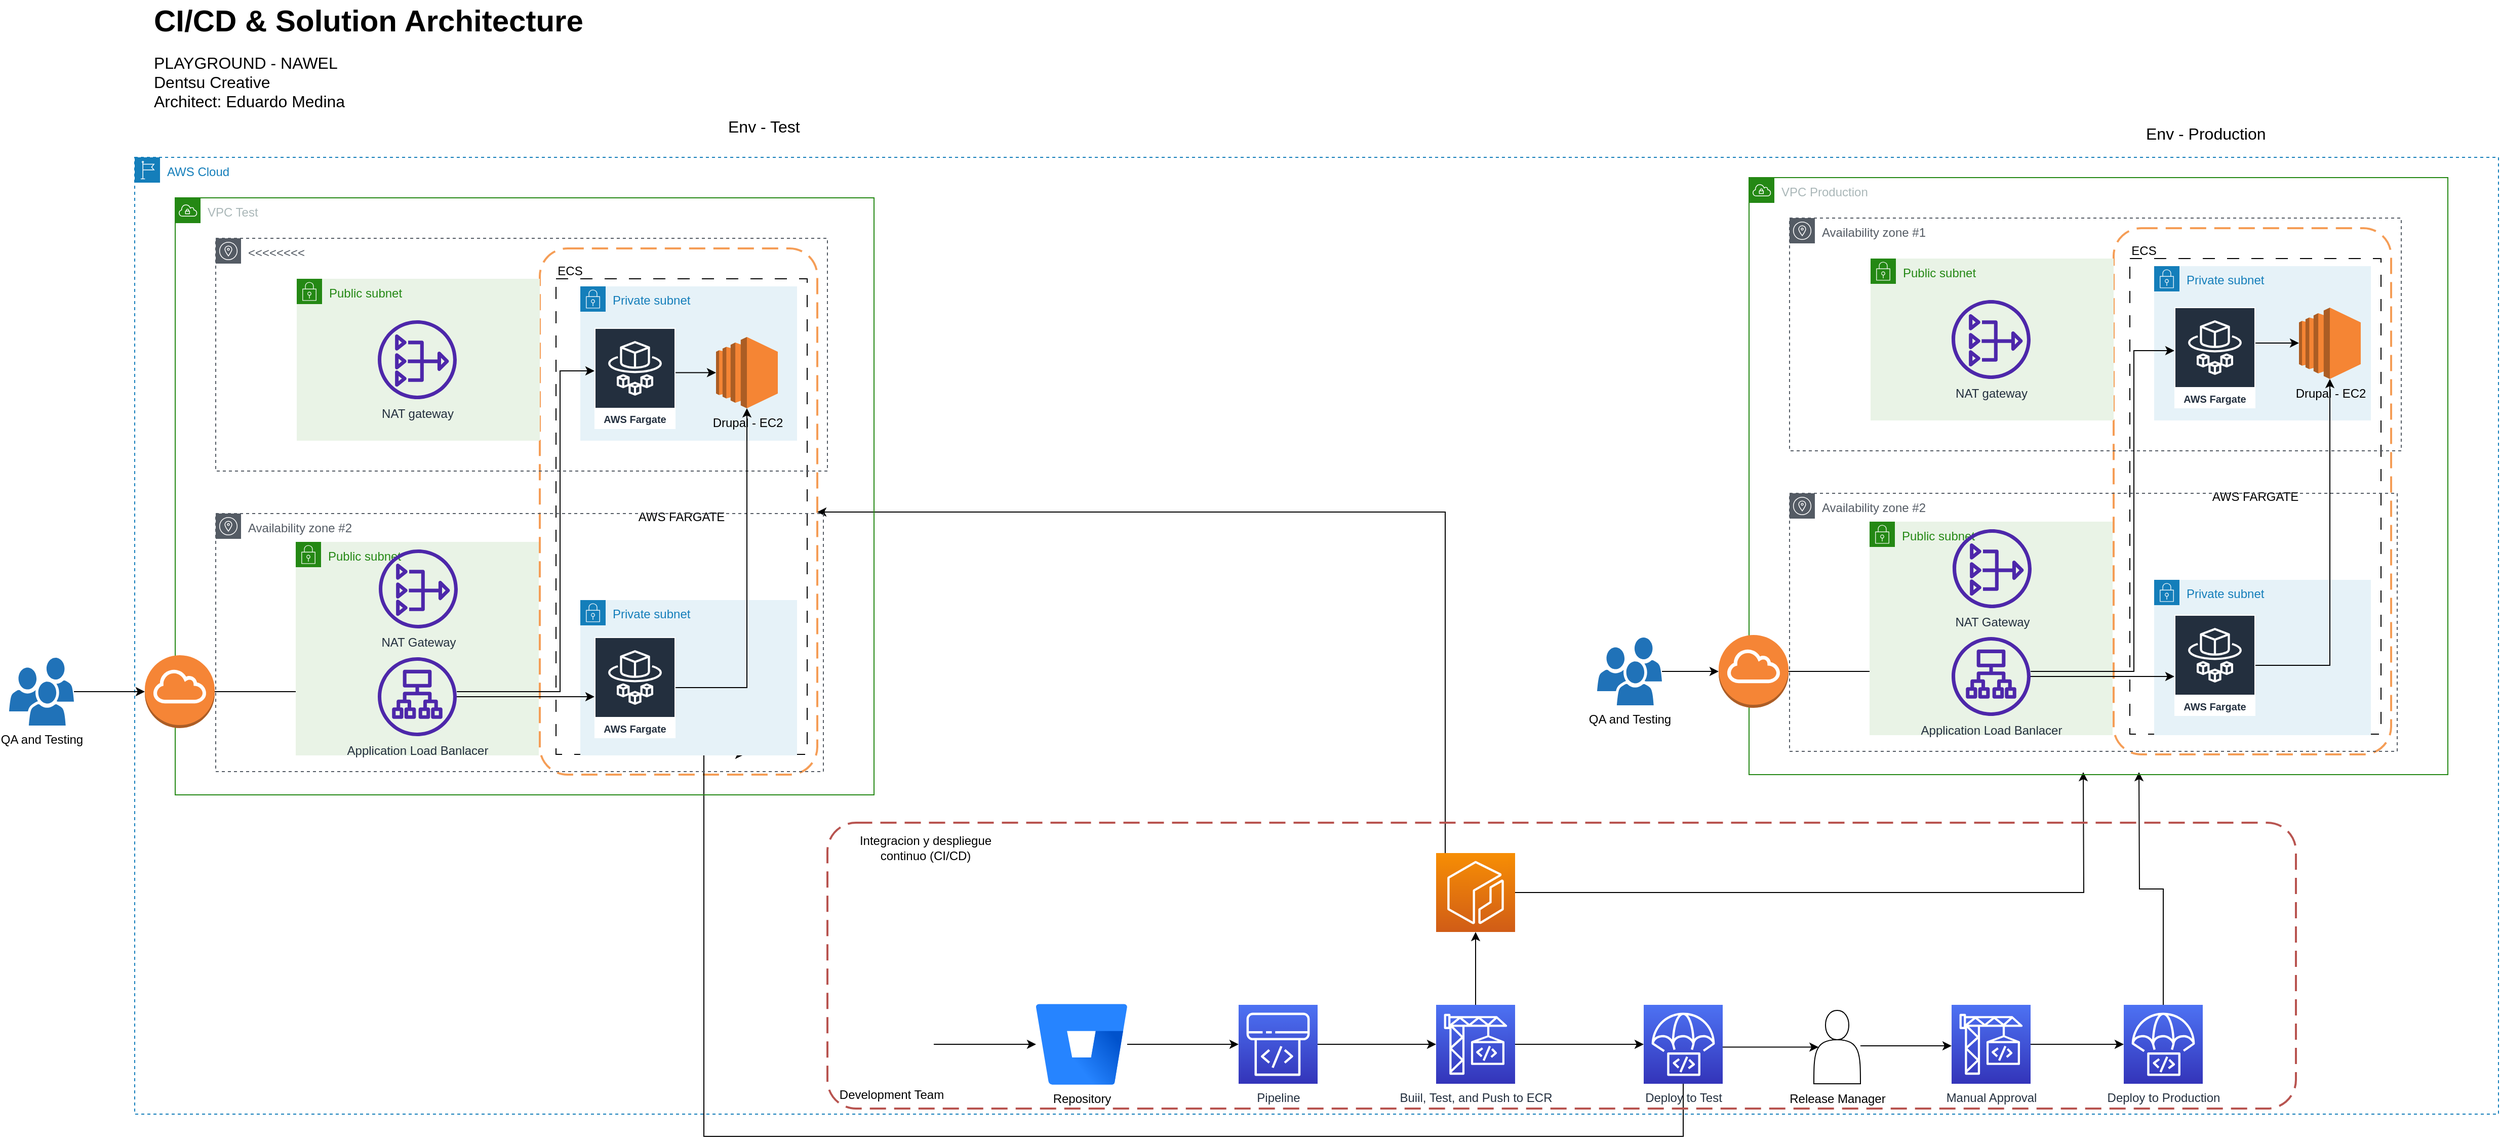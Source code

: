 <mxfile version="22.0.6" type="github">
  <diagram id="Ht1M8jgEwFfnCIfOTk4-" name="Page-1">
    <mxGraphModel dx="4253" dy="2291" grid="1" gridSize="10" guides="1" tooltips="1" connect="1" arrows="1" fold="1" page="1" pageScale="1" pageWidth="1654" pageHeight="1169" math="0" shadow="0">
      <root>
        <mxCell id="0" />
        <mxCell id="1" parent="0" />
        <mxCell id="EPNJKxrRpqHv5ameMNeh-118" value="" style="rounded=1;arcSize=10;dashed=1;strokeColor=#F59D56;fillColor=none;gradientColor=none;dashPattern=8 4;strokeWidth=2;" parent="1" vertex="1">
          <mxGeometry x="2190" y="252.5" width="274" height="520" as="geometry" />
        </mxCell>
        <mxCell id="EPNJKxrRpqHv5ameMNeh-121" value="AWS FARGATE" style="whiteSpace=wrap;html=1;dashed=1;dashPattern=12 12;fillColor=none;" parent="1" vertex="1">
          <mxGeometry x="2206" y="282.5" width="248" height="470" as="geometry" />
        </mxCell>
        <mxCell id="EPNJKxrRpqHv5ameMNeh-32" value="" style="rounded=1;arcSize=10;dashed=1;strokeColor=#F59D56;fillColor=none;gradientColor=none;dashPattern=8 4;strokeWidth=2;" parent="1" vertex="1">
          <mxGeometry x="636" y="272.5" width="274" height="520" as="geometry" />
        </mxCell>
        <mxCell id="EPNJKxrRpqHv5ameMNeh-36" value="AWS FARGATE" style="whiteSpace=wrap;html=1;dashed=1;dashPattern=12 12;fillColor=none;" parent="1" vertex="1">
          <mxGeometry x="652" y="302.5" width="248" height="470" as="geometry" />
        </mxCell>
        <mxCell id="EPNJKxrRpqHv5ameMNeh-1" value="CI/CD &amp;amp; Solution Architecture" style="text;html=1;resizable=0;points=[];autosize=1;align=left;verticalAlign=top;spacingTop=-4;fontSize=30;fontStyle=1" parent="1" vertex="1">
          <mxGeometry x="252.5" y="27" width="450" height="40" as="geometry" />
        </mxCell>
        <mxCell id="EPNJKxrRpqHv5ameMNeh-2" value="PLAYGROUND - NAWEL&lt;br&gt;Dentsu Creative&lt;br&gt;Architect: Eduardo Medina" style="text;html=1;resizable=0;points=[];autosize=1;align=left;verticalAlign=top;spacingTop=-4;fontSize=16;" parent="1" vertex="1">
          <mxGeometry x="252.5" y="77" width="210" height="70" as="geometry" />
        </mxCell>
        <mxCell id="EPNJKxrRpqHv5ameMNeh-3" value="AWS Cloud" style="points=[[0,0],[0.25,0],[0.5,0],[0.75,0],[1,0],[1,0.25],[1,0.5],[1,0.75],[1,1],[0.75,1],[0.5,1],[0.25,1],[0,1],[0,0.75],[0,0.5],[0,0.25]];outlineConnect=0;gradientColor=none;html=1;whiteSpace=wrap;fontSize=12;fontStyle=0;container=0;pointerEvents=0;collapsible=0;recursiveResize=0;shape=mxgraph.aws4.group;grIcon=mxgraph.aws4.group_region;strokeColor=#147EBA;fillColor=none;verticalAlign=top;align=left;spacingLeft=30;fontColor=#147EBA;dashed=1;movable=1;resizable=1;rotatable=1;deletable=1;editable=1;connectable=1;" parent="1" vertex="1">
          <mxGeometry x="236" y="182.5" width="2334" height="945.5" as="geometry" />
        </mxCell>
        <mxCell id="EPNJKxrRpqHv5ameMNeh-48" value="QA and Testing" style="sketch=0;pointerEvents=1;shadow=0;dashed=0;html=1;strokeColor=none;labelPosition=center;verticalLabelPosition=bottom;verticalAlign=top;outlineConnect=0;align=center;shape=mxgraph.office.users.users;fillColor=#2072B8;" parent="1" vertex="1">
          <mxGeometry x="112" y="677" width="64" height="67" as="geometry" />
        </mxCell>
        <mxCell id="EPNJKxrRpqHv5ameMNeh-49" style="edgeStyle=orthogonalEdgeStyle;rounded=0;orthogonalLoop=1;jettySize=auto;html=1;" parent="1" source="EPNJKxrRpqHv5ameMNeh-48" target="EPNJKxrRpqHv5ameMNeh-38" edge="1">
          <mxGeometry relative="1" as="geometry">
            <mxPoint x="190" y="711" as="sourcePoint" />
          </mxGeometry>
        </mxCell>
        <mxCell id="EPNJKxrRpqHv5ameMNeh-50" style="edgeStyle=orthogonalEdgeStyle;rounded=0;orthogonalLoop=1;jettySize=auto;html=1;" parent="1" source="EPNJKxrRpqHv5ameMNeh-52" target="EPNJKxrRpqHv5ameMNeh-60" edge="1">
          <mxGeometry relative="1" as="geometry" />
        </mxCell>
        <mxCell id="EPNJKxrRpqHv5ameMNeh-51" style="edgeStyle=orthogonalEdgeStyle;rounded=0;orthogonalLoop=1;jettySize=auto;html=1;entryX=0;entryY=0.5;entryDx=0;entryDy=0;entryPerimeter=0;" parent="1" source="EPNJKxrRpqHv5ameMNeh-52" target="EPNJKxrRpqHv5ameMNeh-57" edge="1">
          <mxGeometry relative="1" as="geometry" />
        </mxCell>
        <mxCell id="EPNJKxrRpqHv5ameMNeh-52" value="Buiil, Test, and Push to ECR" style="sketch=0;points=[[0,0,0],[0.25,0,0],[0.5,0,0],[0.75,0,0],[1,0,0],[0,1,0],[0.25,1,0],[0.5,1,0],[0.75,1,0],[1,1,0],[0,0.25,0],[0,0.5,0],[0,0.75,0],[1,0.25,0],[1,0.5,0],[1,0.75,0]];outlineConnect=0;fontColor=#232F3E;gradientColor=#4D72F3;gradientDirection=north;fillColor=#3334B9;strokeColor=#ffffff;dashed=0;verticalLabelPosition=bottom;verticalAlign=top;align=center;html=1;fontSize=12;fontStyle=0;aspect=fixed;shape=mxgraph.aws4.resourceIcon;resIcon=mxgraph.aws4.codebuild;" parent="1" vertex="1">
          <mxGeometry x="1521" y="1020" width="78" height="78" as="geometry" />
        </mxCell>
        <mxCell id="EPNJKxrRpqHv5ameMNeh-53" style="edgeStyle=orthogonalEdgeStyle;rounded=0;orthogonalLoop=1;jettySize=auto;html=1;" parent="1" source="EPNJKxrRpqHv5ameMNeh-54" target="EPNJKxrRpqHv5ameMNeh-52" edge="1">
          <mxGeometry relative="1" as="geometry" />
        </mxCell>
        <mxCell id="EPNJKxrRpqHv5ameMNeh-54" value="Pipeline" style="sketch=0;points=[[0,0,0],[0.25,0,0],[0.5,0,0],[0.75,0,0],[1,0,0],[0,1,0],[0.25,1,0],[0.5,1,0],[0.75,1,0],[1,1,0],[0,0.25,0],[0,0.5,0],[0,0.75,0],[1,0.25,0],[1,0.5,0],[1,0.75,0]];outlineConnect=0;fontColor=#232F3E;gradientColor=#4D72F3;gradientDirection=north;fillColor=#3334B9;strokeColor=#ffffff;dashed=0;verticalLabelPosition=bottom;verticalAlign=top;align=center;html=1;fontSize=12;fontStyle=0;aspect=fixed;shape=mxgraph.aws4.resourceIcon;resIcon=mxgraph.aws4.codepipeline;" parent="1" vertex="1">
          <mxGeometry x="1326" y="1020" width="78" height="78" as="geometry" />
        </mxCell>
        <mxCell id="EPNJKxrRpqHv5ameMNeh-55" style="edgeStyle=orthogonalEdgeStyle;rounded=0;orthogonalLoop=1;jettySize=auto;html=1;entryX=0.75;entryY=1;entryDx=0;entryDy=0;" parent="1" source="EPNJKxrRpqHv5ameMNeh-57" target="EPNJKxrRpqHv5ameMNeh-36" edge="1">
          <mxGeometry relative="1" as="geometry">
            <Array as="points">
              <mxPoint x="1765" y="1150" />
              <mxPoint x="798" y="1150" />
            </Array>
          </mxGeometry>
        </mxCell>
        <mxCell id="EPNJKxrRpqHv5ameMNeh-56" style="edgeStyle=orthogonalEdgeStyle;rounded=0;orthogonalLoop=1;jettySize=auto;html=1;entryX=0.1;entryY=0.5;entryDx=0;entryDy=0;entryPerimeter=0;" parent="1" source="EPNJKxrRpqHv5ameMNeh-57" target="EPNJKxrRpqHv5ameMNeh-45" edge="1">
          <mxGeometry relative="1" as="geometry">
            <Array as="points">
              <mxPoint x="1849" y="1062" />
            </Array>
          </mxGeometry>
        </mxCell>
        <mxCell id="EPNJKxrRpqHv5ameMNeh-57" value="Deploy to Test" style="sketch=0;points=[[0,0,0],[0.25,0,0],[0.5,0,0],[0.75,0,0],[1,0,0],[0,1,0],[0.25,1,0],[0.5,1,0],[0.75,1,0],[1,1,0],[0,0.25,0],[0,0.5,0],[0,0.75,0],[1,0.25,0],[1,0.5,0],[1,0.75,0]];outlineConnect=0;fontColor=#232F3E;gradientColor=#4D72F3;gradientDirection=north;fillColor=#3334B9;strokeColor=#ffffff;dashed=0;verticalLabelPosition=bottom;verticalAlign=top;align=center;html=1;fontSize=12;fontStyle=0;aspect=fixed;shape=mxgraph.aws4.resourceIcon;resIcon=mxgraph.aws4.codedeploy;" parent="1" vertex="1">
          <mxGeometry x="1726" y="1020" width="78" height="78" as="geometry" />
        </mxCell>
        <mxCell id="EPNJKxrRpqHv5ameMNeh-58" style="edgeStyle=orthogonalEdgeStyle;rounded=0;orthogonalLoop=1;jettySize=auto;html=1;" parent="1" source="EPNJKxrRpqHv5ameMNeh-60" target="EPNJKxrRpqHv5ameMNeh-32" edge="1">
          <mxGeometry relative="1" as="geometry">
            <Array as="points">
              <mxPoint x="1530" y="533" />
            </Array>
          </mxGeometry>
        </mxCell>
        <mxCell id="EPNJKxrRpqHv5ameMNeh-59" style="edgeStyle=orthogonalEdgeStyle;rounded=0;orthogonalLoop=1;jettySize=auto;html=1;entryX=0.5;entryY=1;entryDx=0;entryDy=0;" parent="1" source="EPNJKxrRpqHv5ameMNeh-60" edge="1">
          <mxGeometry relative="1" as="geometry">
            <mxPoint x="2160" y="790" as="targetPoint" />
          </mxGeometry>
        </mxCell>
        <mxCell id="EPNJKxrRpqHv5ameMNeh-60" value="" style="sketch=0;points=[[0,0,0],[0.25,0,0],[0.5,0,0],[0.75,0,0],[1,0,0],[0,1,0],[0.25,1,0],[0.5,1,0],[0.75,1,0],[1,1,0],[0,0.25,0],[0,0.5,0],[0,0.75,0],[1,0.25,0],[1,0.5,0],[1,0.75,0]];outlineConnect=0;fontColor=#232F3E;gradientColor=#F78E04;gradientDirection=north;fillColor=#D05C17;strokeColor=#ffffff;dashed=0;verticalLabelPosition=bottom;verticalAlign=top;align=center;html=1;fontSize=12;fontStyle=0;aspect=fixed;shape=mxgraph.aws4.resourceIcon;resIcon=mxgraph.aws4.ecr;" parent="1" vertex="1">
          <mxGeometry x="1521" y="870" width="78" height="78" as="geometry" />
        </mxCell>
        <mxCell id="EPNJKxrRpqHv5ameMNeh-61" style="edgeStyle=orthogonalEdgeStyle;rounded=0;orthogonalLoop=1;jettySize=auto;html=1;entryX=0;entryY=0.5;entryDx=0;entryDy=0;entryPerimeter=0;" parent="1" source="EPNJKxrRpqHv5ameMNeh-62" target="EPNJKxrRpqHv5ameMNeh-54" edge="1">
          <mxGeometry relative="1" as="geometry" />
        </mxCell>
        <mxCell id="EPNJKxrRpqHv5ameMNeh-62" value="Repository" style="image;html=1;image=img/lib/atlassian/Bitbucket_Logo.svg;" parent="1" vertex="1">
          <mxGeometry x="1126" y="1019" width="90" height="80" as="geometry" />
        </mxCell>
        <mxCell id="EPNJKxrRpqHv5ameMNeh-98" style="edgeStyle=orthogonalEdgeStyle;rounded=0;orthogonalLoop=1;jettySize=auto;html=1;entryX=0.75;entryY=1;entryDx=0;entryDy=0;" parent="1" source="EPNJKxrRpqHv5ameMNeh-42" edge="1">
          <mxGeometry relative="1" as="geometry">
            <mxPoint x="2215" y="790" as="targetPoint" />
          </mxGeometry>
        </mxCell>
        <mxCell id="EPNJKxrRpqHv5ameMNeh-99" value="Env - Test" style="text;html=1;resizable=0;points=[];autosize=1;align=left;verticalAlign=top;spacingTop=-4;fontSize=16;" parent="1" vertex="1">
          <mxGeometry x="820" y="140" width="90" height="30" as="geometry" />
        </mxCell>
        <mxCell id="EPNJKxrRpqHv5ameMNeh-100" value="Env - Production" style="text;html=1;resizable=0;points=[];autosize=1;align=left;verticalAlign=top;spacingTop=-4;fontSize=16;" parent="1" vertex="1">
          <mxGeometry x="2220" y="147" width="140" height="30" as="geometry" />
        </mxCell>
        <mxCell id="EPNJKxrRpqHv5ameMNeh-101" style="edgeStyle=orthogonalEdgeStyle;rounded=0;orthogonalLoop=1;jettySize=auto;html=1;" parent="1" source="EPNJKxrRpqHv5ameMNeh-47" target="EPNJKxrRpqHv5ameMNeh-62" edge="1">
          <mxGeometry relative="1" as="geometry">
            <Array as="points">
              <mxPoint x="1050" y="1059" />
              <mxPoint x="1050" y="1059" />
            </Array>
          </mxGeometry>
        </mxCell>
        <mxCell id="EPNJKxrRpqHv5ameMNeh-4" value="" style="rounded=1;arcSize=10;dashed=1;dashPattern=8 4;strokeWidth=2;movable=1;resizable=1;rotatable=1;deletable=1;editable=1;locked=0;connectable=1;fillColor=none;strokeColor=#b85450;" parent="1" vertex="1">
          <mxGeometry x="920" y="840" width="1450" height="282.5" as="geometry" />
        </mxCell>
        <mxCell id="EPNJKxrRpqHv5ameMNeh-5" value="VPC Test" style="points=[[0,0],[0.25,0],[0.5,0],[0.75,0],[1,0],[1,0.25],[1,0.5],[1,0.75],[1,1],[0.75,1],[0.5,1],[0.25,1],[0,1],[0,0.75],[0,0.5],[0,0.25]];outlineConnect=0;gradientColor=none;html=1;whiteSpace=wrap;fontSize=12;fontStyle=0;container=0;pointerEvents=0;collapsible=0;recursiveResize=0;shape=mxgraph.aws4.group;grIcon=mxgraph.aws4.group_vpc;strokeColor=#248814;fillColor=none;verticalAlign=top;align=left;spacingLeft=30;fontColor=#AAB7B8;dashed=0;movable=1;resizable=1;rotatable=1;deletable=1;editable=1;connectable=1;locked=0;" parent="1" vertex="1">
          <mxGeometry x="276" y="222.5" width="690" height="590" as="geometry" />
        </mxCell>
        <mxCell id="EPNJKxrRpqHv5ameMNeh-37" style="edgeStyle=orthogonalEdgeStyle;rounded=0;orthogonalLoop=1;jettySize=auto;html=1;" parent="1" source="EPNJKxrRpqHv5ameMNeh-38" target="EPNJKxrRpqHv5ameMNeh-31" edge="1">
          <mxGeometry relative="1" as="geometry">
            <Array as="points">
              <mxPoint x="436" y="710.5" />
              <mxPoint x="436" y="710.5" />
            </Array>
          </mxGeometry>
        </mxCell>
        <mxCell id="EPNJKxrRpqHv5ameMNeh-38" value="" style="outlineConnect=0;dashed=0;verticalLabelPosition=bottom;verticalAlign=top;align=center;html=1;shape=mxgraph.aws3.internet_gateway;fillColor=#F58536;gradientColor=none;" parent="1" vertex="1">
          <mxGeometry x="246" y="674.5" width="69" height="72" as="geometry" />
        </mxCell>
        <mxCell id="EPNJKxrRpqHv5ameMNeh-39" value="Integracion y despliegue continuo (CI/CD)" style="text;html=1;strokeColor=none;fillColor=none;align=center;verticalAlign=middle;whiteSpace=wrap;rounded=0;" parent="1" vertex="1">
          <mxGeometry x="934" y="850" width="166" height="30" as="geometry" />
        </mxCell>
        <mxCell id="EPNJKxrRpqHv5ameMNeh-40" value="" style="edgeStyle=orthogonalEdgeStyle;rounded=0;orthogonalLoop=1;jettySize=auto;html=1;" parent="1" source="EPNJKxrRpqHv5ameMNeh-41" target="EPNJKxrRpqHv5ameMNeh-42" edge="1">
          <mxGeometry relative="1" as="geometry" />
        </mxCell>
        <mxCell id="EPNJKxrRpqHv5ameMNeh-41" value="Manual Approval" style="sketch=0;points=[[0,0,0],[0.25,0,0],[0.5,0,0],[0.75,0,0],[1,0,0],[0,1,0],[0.25,1,0],[0.5,1,0],[0.75,1,0],[1,1,0],[0,0.25,0],[0,0.5,0],[0,0.75,0],[1,0.25,0],[1,0.5,0],[1,0.75,0]];outlineConnect=0;fontColor=#232F3E;gradientColor=#4D72F3;gradientDirection=north;fillColor=#3334B9;strokeColor=#ffffff;dashed=0;verticalLabelPosition=bottom;verticalAlign=top;align=center;html=1;fontSize=12;fontStyle=0;aspect=fixed;shape=mxgraph.aws4.resourceIcon;resIcon=mxgraph.aws4.codebuild;" parent="1" vertex="1">
          <mxGeometry x="2030" y="1020" width="78" height="78" as="geometry" />
        </mxCell>
        <mxCell id="EPNJKxrRpqHv5ameMNeh-42" value="Deploy to Production" style="sketch=0;points=[[0,0,0],[0.25,0,0],[0.5,0,0],[0.75,0,0],[1,0,0],[0,1,0],[0.25,1,0],[0.5,1,0],[0.75,1,0],[1,1,0],[0,0.25,0],[0,0.5,0],[0,0.75,0],[1,0.25,0],[1,0.5,0],[1,0.75,0]];outlineConnect=0;fontColor=#232F3E;gradientColor=#4D72F3;gradientDirection=north;fillColor=#3334B9;strokeColor=#ffffff;dashed=0;verticalLabelPosition=bottom;verticalAlign=top;align=center;html=1;fontSize=12;fontStyle=0;aspect=fixed;shape=mxgraph.aws4.resourceIcon;resIcon=mxgraph.aws4.codedeploy;" parent="1" vertex="1">
          <mxGeometry x="2200" y="1020" width="78" height="78" as="geometry" />
        </mxCell>
        <mxCell id="EPNJKxrRpqHv5ameMNeh-44" style="edgeStyle=orthogonalEdgeStyle;rounded=0;orthogonalLoop=1;jettySize=auto;html=1;" parent="1" source="EPNJKxrRpqHv5ameMNeh-45" target="EPNJKxrRpqHv5ameMNeh-41" edge="1">
          <mxGeometry relative="1" as="geometry">
            <Array as="points">
              <mxPoint x="1990" y="1060.5" />
              <mxPoint x="1990" y="1060.5" />
            </Array>
          </mxGeometry>
        </mxCell>
        <mxCell id="EPNJKxrRpqHv5ameMNeh-45" value="" style="shape=actor;whiteSpace=wrap;html=1;" parent="1" vertex="1">
          <mxGeometry x="1894" y="1025.5" width="46" height="72.5" as="geometry" />
        </mxCell>
        <mxCell id="EPNJKxrRpqHv5ameMNeh-46" value="Release Manager" style="text;html=1;strokeColor=none;fillColor=none;align=center;verticalAlign=middle;whiteSpace=wrap;rounded=0;" parent="1" vertex="1">
          <mxGeometry x="1867.5" y="1098" width="99" height="30" as="geometry" />
        </mxCell>
        <mxCell id="EPNJKxrRpqHv5ameMNeh-47" value="Development Team" style="shape=image;html=1;verticalAlign=top;verticalLabelPosition=bottom;labelBackgroundColor=#ffffff;imageAspect=0;aspect=fixed;image=https://cdn2.iconfinder.com/data/icons/essential-web-1-1/50/group-customers-team-contacts-family-128.png" parent="1" vertex="1">
          <mxGeometry x="940" y="1010" width="85" height="85" as="geometry" />
        </mxCell>
        <mxCell id="EPNJKxrRpqHv5ameMNeh-6" value="Availability zone #2" style="sketch=0;outlineConnect=0;gradientColor=none;html=1;whiteSpace=wrap;fontSize=12;fontStyle=0;shape=mxgraph.aws4.group;grIcon=mxgraph.aws4.group_availability_zone;strokeColor=#545B64;fillColor=none;verticalAlign=top;align=left;spacingLeft=30;fontColor=#545B64;dashed=1;movable=1;resizable=1;rotatable=1;deletable=1;editable=1;connectable=1;" parent="1" vertex="1">
          <mxGeometry x="316" y="534.5" width="600" height="255" as="geometry" />
        </mxCell>
        <mxCell id="EPNJKxrRpqHv5ameMNeh-7" value="&amp;lt;&amp;lt;&amp;lt;&amp;lt;&amp;lt;&amp;lt;&amp;lt;&amp;lt;" style="sketch=0;outlineConnect=0;gradientColor=none;html=1;whiteSpace=wrap;fontSize=12;fontStyle=0;shape=mxgraph.aws4.group;grIcon=mxgraph.aws4.group_availability_zone;strokeColor=#545B64;fillColor=none;verticalAlign=top;align=left;spacingLeft=30;fontColor=#545B64;dashed=1;" parent="1" vertex="1">
          <mxGeometry x="316" y="262.5" width="604" height="230" as="geometry" />
        </mxCell>
        <mxCell id="EPNJKxrRpqHv5ameMNeh-8" value="Private subnet" style="points=[[0,0],[0.25,0],[0.5,0],[0.75,0],[1,0],[1,0.25],[1,0.5],[1,0.75],[1,1],[0.75,1],[0.5,1],[0.25,1],[0,1],[0,0.75],[0,0.5],[0,0.25]];outlineConnect=0;gradientColor=none;html=1;whiteSpace=wrap;fontSize=12;fontStyle=0;container=1;pointerEvents=0;collapsible=0;recursiveResize=0;shape=mxgraph.aws4.group;grIcon=mxgraph.aws4.group_security_group;grStroke=0;strokeColor=#147EBA;fillColor=#E6F2F8;verticalAlign=top;align=left;spacingLeft=30;fontColor=#147EBA;dashed=0;" parent="1" vertex="1">
          <mxGeometry x="676" y="310" width="214" height="152.5" as="geometry" />
        </mxCell>
        <mxCell id="EPNJKxrRpqHv5ameMNeh-10" value="AWS Fargate" style="sketch=0;outlineConnect=0;fontColor=#232F3E;gradientColor=none;strokeColor=#ffffff;fillColor=#232F3E;dashed=0;verticalLabelPosition=middle;verticalAlign=bottom;align=center;html=1;whiteSpace=wrap;fontSize=10;fontStyle=1;spacing=3;shape=mxgraph.aws4.productIcon;prIcon=mxgraph.aws4.fargate;" parent="EPNJKxrRpqHv5ameMNeh-8" vertex="1">
          <mxGeometry x="14" y="41" width="80" height="100" as="geometry" />
        </mxCell>
        <mxCell id="EPNJKxrRpqHv5ameMNeh-15" value="Public subnet" style="points=[[0,0],[0.25,0],[0.5,0],[0.75,0],[1,0],[1,0.25],[1,0.5],[1,0.75],[1,1],[0.75,1],[0.5,1],[0.25,1],[0,1],[0,0.75],[0,0.5],[0,0.25]];outlineConnect=0;gradientColor=none;html=1;whiteSpace=wrap;fontSize=12;fontStyle=0;container=1;pointerEvents=0;collapsible=0;recursiveResize=0;shape=mxgraph.aws4.group;grIcon=mxgraph.aws4.group_security_group;grStroke=0;strokeColor=#248814;fillColor=#E9F3E6;verticalAlign=top;align=left;spacingLeft=30;fontColor=#248814;dashed=0;" parent="1" vertex="1">
          <mxGeometry x="396" y="302.5" width="240" height="160" as="geometry" />
        </mxCell>
        <mxCell id="EPNJKxrRpqHv5ameMNeh-16" value="NAT gateway" style="sketch=0;outlineConnect=0;fontColor=#232F3E;gradientColor=none;fillColor=#4D27AA;strokeColor=none;dashed=0;verticalLabelPosition=bottom;verticalAlign=top;align=center;html=1;fontSize=12;fontStyle=0;aspect=fixed;pointerEvents=1;shape=mxgraph.aws4.nat_gateway;" parent="EPNJKxrRpqHv5ameMNeh-15" vertex="1">
          <mxGeometry x="80" y="41" width="78" height="78" as="geometry" />
        </mxCell>
        <mxCell id="EPNJKxrRpqHv5ameMNeh-18" value="Private subnet" style="points=[[0,0],[0.25,0],[0.5,0],[0.75,0],[1,0],[1,0.25],[1,0.5],[1,0.75],[1,1],[0.75,1],[0.5,1],[0.25,1],[0,1],[0,0.75],[0,0.5],[0,0.25]];outlineConnect=0;gradientColor=none;html=1;whiteSpace=wrap;fontSize=12;fontStyle=0;container=1;pointerEvents=0;collapsible=0;recursiveResize=0;shape=mxgraph.aws4.group;grIcon=mxgraph.aws4.group_security_group;grStroke=0;strokeColor=#147EBA;fillColor=#E6F2F8;verticalAlign=top;align=left;spacingLeft=30;fontColor=#147EBA;dashed=0;" parent="1" vertex="1">
          <mxGeometry x="676" y="620" width="214" height="153.5" as="geometry" />
        </mxCell>
        <mxCell id="EPNJKxrRpqHv5ameMNeh-20" value="AWS Fargate" style="sketch=0;outlineConnect=0;fontColor=#232F3E;gradientColor=none;strokeColor=#ffffff;fillColor=#232F3E;dashed=0;verticalLabelPosition=middle;verticalAlign=bottom;align=center;html=1;whiteSpace=wrap;fontSize=10;fontStyle=1;spacing=3;shape=mxgraph.aws4.productIcon;prIcon=mxgraph.aws4.fargate;" parent="EPNJKxrRpqHv5ameMNeh-18" vertex="1">
          <mxGeometry x="14" y="36.5" width="80" height="100" as="geometry" />
        </mxCell>
        <mxCell id="EPNJKxrRpqHv5ameMNeh-25" value="Public subnet" style="points=[[0,0],[0.25,0],[0.5,0],[0.75,0],[1,0],[1,0.25],[1,0.5],[1,0.75],[1,1],[0.75,1],[0.5,1],[0.25,1],[0,1],[0,0.75],[0,0.5],[0,0.25]];outlineConnect=0;gradientColor=none;html=1;whiteSpace=wrap;fontSize=12;fontStyle=0;container=1;pointerEvents=0;collapsible=0;recursiveResize=0;shape=mxgraph.aws4.group;grIcon=mxgraph.aws4.group_security_group;grStroke=0;strokeColor=#248814;fillColor=#E9F3E6;verticalAlign=top;align=left;spacingLeft=30;fontColor=#248814;dashed=0;" parent="1" vertex="1">
          <mxGeometry x="395" y="562.5" width="240" height="211" as="geometry" />
        </mxCell>
        <mxCell id="EPNJKxrRpqHv5ameMNeh-28" style="edgeStyle=orthogonalEdgeStyle;rounded=0;orthogonalLoop=1;jettySize=auto;html=1;" parent="1" source="EPNJKxrRpqHv5ameMNeh-31" target="EPNJKxrRpqHv5ameMNeh-20" edge="1">
          <mxGeometry relative="1" as="geometry">
            <mxPoint x="697" y="710.5" as="targetPoint" />
            <Array as="points">
              <mxPoint x="696" y="710.5" />
              <mxPoint x="696" y="710.5" />
            </Array>
          </mxGeometry>
        </mxCell>
        <mxCell id="EPNJKxrRpqHv5ameMNeh-29" style="edgeStyle=orthogonalEdgeStyle;rounded=0;orthogonalLoop=1;jettySize=auto;html=1;" parent="1" source="EPNJKxrRpqHv5ameMNeh-31" target="EPNJKxrRpqHv5ameMNeh-10" edge="1">
          <mxGeometry relative="1" as="geometry">
            <Array as="points">
              <mxPoint x="656" y="710.5" />
              <mxPoint x="656" y="393.5" />
            </Array>
          </mxGeometry>
        </mxCell>
        <mxCell id="EPNJKxrRpqHv5ameMNeh-30" value="NAT Gateway" style="sketch=0;outlineConnect=0;fontColor=#232F3E;gradientColor=none;fillColor=#4D27AA;strokeColor=none;dashed=0;verticalLabelPosition=bottom;verticalAlign=top;align=center;html=1;fontSize=12;fontStyle=0;aspect=fixed;pointerEvents=1;shape=mxgraph.aws4.nat_gateway;" parent="1" vertex="1">
          <mxGeometry x="477" y="570" width="78" height="78" as="geometry" />
        </mxCell>
        <mxCell id="EPNJKxrRpqHv5ameMNeh-31" value="Application Load Banlacer" style="sketch=0;outlineConnect=0;fontColor=#232F3E;gradientColor=none;fillColor=#4D27AA;strokeColor=none;dashed=0;verticalLabelPosition=bottom;verticalAlign=top;align=center;html=1;fontSize=12;fontStyle=0;aspect=fixed;pointerEvents=1;shape=mxgraph.aws4.application_load_balancer;" parent="1" vertex="1">
          <mxGeometry x="476" y="676.5" width="78" height="78" as="geometry" />
        </mxCell>
        <mxCell id="EPNJKxrRpqHv5ameMNeh-33" value="ECS" style="text;html=1;strokeColor=none;fillColor=none;align=center;verticalAlign=middle;whiteSpace=wrap;rounded=0;" parent="1" vertex="1">
          <mxGeometry x="636" y="280" width="60" height="30" as="geometry" />
        </mxCell>
        <mxCell id="EPNJKxrRpqHv5ameMNeh-102" value="VPC Production" style="points=[[0,0],[0.25,0],[0.5,0],[0.75,0],[1,0],[1,0.25],[1,0.5],[1,0.75],[1,1],[0.75,1],[0.5,1],[0.25,1],[0,1],[0,0.75],[0,0.5],[0,0.25]];outlineConnect=0;gradientColor=none;html=1;whiteSpace=wrap;fontSize=12;fontStyle=0;container=0;pointerEvents=0;collapsible=0;recursiveResize=0;shape=mxgraph.aws4.group;grIcon=mxgraph.aws4.group_vpc;strokeColor=#248814;fillColor=none;verticalAlign=top;align=left;spacingLeft=30;fontColor=#AAB7B8;dashed=0;movable=1;resizable=1;rotatable=1;deletable=1;editable=1;connectable=1;locked=0;" parent="1" vertex="1">
          <mxGeometry x="1830" y="202.5" width="690" height="590" as="geometry" />
        </mxCell>
        <mxCell id="EPNJKxrRpqHv5ameMNeh-103" style="edgeStyle=orthogonalEdgeStyle;rounded=0;orthogonalLoop=1;jettySize=auto;html=1;" parent="1" source="EPNJKxrRpqHv5ameMNeh-104" target="EPNJKxrRpqHv5ameMNeh-117" edge="1">
          <mxGeometry relative="1" as="geometry">
            <Array as="points">
              <mxPoint x="1990" y="690.5" />
              <mxPoint x="1990" y="690.5" />
            </Array>
          </mxGeometry>
        </mxCell>
        <mxCell id="EPNJKxrRpqHv5ameMNeh-104" value="" style="outlineConnect=0;dashed=0;verticalLabelPosition=bottom;verticalAlign=top;align=center;html=1;shape=mxgraph.aws3.internet_gateway;fillColor=#F58536;gradientColor=none;" parent="1" vertex="1">
          <mxGeometry x="1800" y="654.5" width="69" height="72" as="geometry" />
        </mxCell>
        <mxCell id="EPNJKxrRpqHv5ameMNeh-105" value="Availability zone #2" style="sketch=0;outlineConnect=0;gradientColor=none;html=1;whiteSpace=wrap;fontSize=12;fontStyle=0;shape=mxgraph.aws4.group;grIcon=mxgraph.aws4.group_availability_zone;strokeColor=#545B64;fillColor=none;verticalAlign=top;align=left;spacingLeft=30;fontColor=#545B64;dashed=1;movable=1;resizable=1;rotatable=1;deletable=1;editable=1;connectable=1;" parent="1" vertex="1">
          <mxGeometry x="1870" y="514.5" width="600" height="255" as="geometry" />
        </mxCell>
        <mxCell id="EPNJKxrRpqHv5ameMNeh-106" value="Availability zone #1" style="sketch=0;outlineConnect=0;gradientColor=none;html=1;whiteSpace=wrap;fontSize=12;fontStyle=0;shape=mxgraph.aws4.group;grIcon=mxgraph.aws4.group_availability_zone;strokeColor=#545B64;fillColor=none;verticalAlign=top;align=left;spacingLeft=30;fontColor=#545B64;dashed=1;" parent="1" vertex="1">
          <mxGeometry x="1870" y="242.5" width="604" height="230" as="geometry" />
        </mxCell>
        <mxCell id="EPNJKxrRpqHv5ameMNeh-107" value="Private subnet" style="points=[[0,0],[0.25,0],[0.5,0],[0.75,0],[1,0],[1,0.25],[1,0.5],[1,0.75],[1,1],[0.75,1],[0.5,1],[0.25,1],[0,1],[0,0.75],[0,0.5],[0,0.25]];outlineConnect=0;gradientColor=none;html=1;whiteSpace=wrap;fontSize=12;fontStyle=0;container=1;pointerEvents=0;collapsible=0;recursiveResize=0;shape=mxgraph.aws4.group;grIcon=mxgraph.aws4.group_security_group;grStroke=0;strokeColor=#147EBA;fillColor=#E6F2F8;verticalAlign=top;align=left;spacingLeft=30;fontColor=#147EBA;dashed=0;" parent="1" vertex="1">
          <mxGeometry x="2230" y="290" width="214" height="152.5" as="geometry" />
        </mxCell>
        <mxCell id="uCjAx5EDnqpBXc4Zrizi-6" value="" style="edgeStyle=orthogonalEdgeStyle;rounded=0;orthogonalLoop=1;jettySize=auto;html=1;" edge="1" parent="EPNJKxrRpqHv5ameMNeh-107" source="EPNJKxrRpqHv5ameMNeh-108" target="uCjAx5EDnqpBXc4Zrizi-4">
          <mxGeometry relative="1" as="geometry">
            <Array as="points">
              <mxPoint x="110" y="76" />
              <mxPoint x="110" y="76" />
            </Array>
          </mxGeometry>
        </mxCell>
        <mxCell id="EPNJKxrRpqHv5ameMNeh-108" value="AWS Fargate" style="sketch=0;outlineConnect=0;fontColor=#232F3E;gradientColor=none;strokeColor=#ffffff;fillColor=#232F3E;dashed=0;verticalLabelPosition=middle;verticalAlign=bottom;align=center;html=1;whiteSpace=wrap;fontSize=10;fontStyle=1;spacing=3;shape=mxgraph.aws4.productIcon;prIcon=mxgraph.aws4.fargate;" parent="EPNJKxrRpqHv5ameMNeh-107" vertex="1">
          <mxGeometry x="20" y="40.5" width="80" height="100" as="geometry" />
        </mxCell>
        <mxCell id="uCjAx5EDnqpBXc4Zrizi-4" value="Drupal - EC2" style="outlineConnect=0;dashed=0;verticalLabelPosition=bottom;verticalAlign=top;align=center;html=1;shape=mxgraph.aws3.ec2;fillColor=#F58534;gradientColor=none;" vertex="1" parent="EPNJKxrRpqHv5ameMNeh-107">
          <mxGeometry x="143" y="41" width="61" height="70.5" as="geometry" />
        </mxCell>
        <mxCell id="EPNJKxrRpqHv5ameMNeh-109" value="Public subnet" style="points=[[0,0],[0.25,0],[0.5,0],[0.75,0],[1,0],[1,0.25],[1,0.5],[1,0.75],[1,1],[0.75,1],[0.5,1],[0.25,1],[0,1],[0,0.75],[0,0.5],[0,0.25]];outlineConnect=0;gradientColor=none;html=1;whiteSpace=wrap;fontSize=12;fontStyle=0;container=1;pointerEvents=0;collapsible=0;recursiveResize=0;shape=mxgraph.aws4.group;grIcon=mxgraph.aws4.group_security_group;grStroke=0;strokeColor=#248814;fillColor=#E9F3E6;verticalAlign=top;align=left;spacingLeft=30;fontColor=#248814;dashed=0;" parent="1" vertex="1">
          <mxGeometry x="1950" y="282.5" width="240" height="160" as="geometry" />
        </mxCell>
        <mxCell id="EPNJKxrRpqHv5ameMNeh-110" value="NAT gateway" style="sketch=0;outlineConnect=0;fontColor=#232F3E;gradientColor=none;fillColor=#4D27AA;strokeColor=none;dashed=0;verticalLabelPosition=bottom;verticalAlign=top;align=center;html=1;fontSize=12;fontStyle=0;aspect=fixed;pointerEvents=1;shape=mxgraph.aws4.nat_gateway;" parent="EPNJKxrRpqHv5ameMNeh-109" vertex="1">
          <mxGeometry x="80" y="41" width="78" height="78" as="geometry" />
        </mxCell>
        <mxCell id="EPNJKxrRpqHv5ameMNeh-111" value="Private subnet" style="points=[[0,0],[0.25,0],[0.5,0],[0.75,0],[1,0],[1,0.25],[1,0.5],[1,0.75],[1,1],[0.75,1],[0.5,1],[0.25,1],[0,1],[0,0.75],[0,0.5],[0,0.25]];outlineConnect=0;gradientColor=none;html=1;whiteSpace=wrap;fontSize=12;fontStyle=0;container=1;pointerEvents=0;collapsible=0;recursiveResize=0;shape=mxgraph.aws4.group;grIcon=mxgraph.aws4.group_security_group;grStroke=0;strokeColor=#147EBA;fillColor=#E6F2F8;verticalAlign=top;align=left;spacingLeft=30;fontColor=#147EBA;dashed=0;" parent="1" vertex="1">
          <mxGeometry x="2230" y="600" width="214" height="153.5" as="geometry" />
        </mxCell>
        <mxCell id="EPNJKxrRpqHv5ameMNeh-112" value="AWS Fargate" style="sketch=0;outlineConnect=0;fontColor=#232F3E;gradientColor=none;strokeColor=#ffffff;fillColor=#232F3E;dashed=0;verticalLabelPosition=middle;verticalAlign=bottom;align=center;html=1;whiteSpace=wrap;fontSize=10;fontStyle=1;spacing=3;shape=mxgraph.aws4.productIcon;prIcon=mxgraph.aws4.fargate;" parent="EPNJKxrRpqHv5ameMNeh-111" vertex="1">
          <mxGeometry x="20" y="34.5" width="80" height="100" as="geometry" />
        </mxCell>
        <mxCell id="EPNJKxrRpqHv5ameMNeh-113" value="Public subnet" style="points=[[0,0],[0.25,0],[0.5,0],[0.75,0],[1,0],[1,0.25],[1,0.5],[1,0.75],[1,1],[0.75,1],[0.5,1],[0.25,1],[0,1],[0,0.75],[0,0.5],[0,0.25]];outlineConnect=0;gradientColor=none;html=1;whiteSpace=wrap;fontSize=12;fontStyle=0;container=1;pointerEvents=0;collapsible=0;recursiveResize=0;shape=mxgraph.aws4.group;grIcon=mxgraph.aws4.group_security_group;grStroke=0;strokeColor=#248814;fillColor=#E9F3E6;verticalAlign=top;align=left;spacingLeft=30;fontColor=#248814;dashed=0;" parent="1" vertex="1">
          <mxGeometry x="1949" y="542.5" width="240" height="211" as="geometry" />
        </mxCell>
        <mxCell id="EPNJKxrRpqHv5ameMNeh-114" style="edgeStyle=orthogonalEdgeStyle;rounded=0;orthogonalLoop=1;jettySize=auto;html=1;" parent="1" source="EPNJKxrRpqHv5ameMNeh-117" target="EPNJKxrRpqHv5ameMNeh-112" edge="1">
          <mxGeometry relative="1" as="geometry">
            <mxPoint x="2251" y="690.5" as="targetPoint" />
            <Array as="points">
              <mxPoint x="2250" y="690.5" />
              <mxPoint x="2250" y="690.5" />
            </Array>
          </mxGeometry>
        </mxCell>
        <mxCell id="EPNJKxrRpqHv5ameMNeh-115" style="edgeStyle=orthogonalEdgeStyle;rounded=0;orthogonalLoop=1;jettySize=auto;html=1;" parent="1" source="EPNJKxrRpqHv5ameMNeh-117" target="EPNJKxrRpqHv5ameMNeh-108" edge="1">
          <mxGeometry relative="1" as="geometry">
            <Array as="points">
              <mxPoint x="2210" y="690.5" />
              <mxPoint x="2210" y="373.5" />
            </Array>
          </mxGeometry>
        </mxCell>
        <mxCell id="EPNJKxrRpqHv5ameMNeh-116" value="NAT Gateway" style="sketch=0;outlineConnect=0;fontColor=#232F3E;gradientColor=none;fillColor=#4D27AA;strokeColor=none;dashed=0;verticalLabelPosition=bottom;verticalAlign=top;align=center;html=1;fontSize=12;fontStyle=0;aspect=fixed;pointerEvents=1;shape=mxgraph.aws4.nat_gateway;" parent="1" vertex="1">
          <mxGeometry x="2031" y="550" width="78" height="78" as="geometry" />
        </mxCell>
        <mxCell id="EPNJKxrRpqHv5ameMNeh-117" value="Application Load Banlacer" style="sketch=0;outlineConnect=0;fontColor=#232F3E;gradientColor=none;fillColor=#4D27AA;strokeColor=none;dashed=0;verticalLabelPosition=bottom;verticalAlign=top;align=center;html=1;fontSize=12;fontStyle=0;aspect=fixed;pointerEvents=1;shape=mxgraph.aws4.application_load_balancer;" parent="1" vertex="1">
          <mxGeometry x="2030" y="656.5" width="78" height="78" as="geometry" />
        </mxCell>
        <mxCell id="EPNJKxrRpqHv5ameMNeh-119" value="ECS" style="text;html=1;strokeColor=none;fillColor=none;align=center;verticalAlign=middle;whiteSpace=wrap;rounded=0;" parent="1" vertex="1">
          <mxGeometry x="2190" y="260" width="60" height="30" as="geometry" />
        </mxCell>
        <mxCell id="EPNJKxrRpqHv5ameMNeh-124" style="edgeStyle=orthogonalEdgeStyle;rounded=0;orthogonalLoop=1;jettySize=auto;html=1;" parent="1" source="EPNJKxrRpqHv5ameMNeh-122" target="EPNJKxrRpqHv5ameMNeh-104" edge="1">
          <mxGeometry relative="1" as="geometry" />
        </mxCell>
        <mxCell id="EPNJKxrRpqHv5ameMNeh-122" value="QA and Testing" style="sketch=0;pointerEvents=1;shadow=0;dashed=0;html=1;strokeColor=none;labelPosition=center;verticalLabelPosition=bottom;verticalAlign=top;outlineConnect=0;align=center;shape=mxgraph.office.users.users;fillColor=#2072B8;" parent="1" vertex="1">
          <mxGeometry x="1680" y="657" width="64" height="67" as="geometry" />
        </mxCell>
        <mxCell id="uCjAx5EDnqpBXc4Zrizi-1" value="Drupal - EC2" style="outlineConnect=0;dashed=0;verticalLabelPosition=bottom;verticalAlign=top;align=center;html=1;shape=mxgraph.aws3.ec2;fillColor=#F58534;gradientColor=none;" vertex="1" parent="1">
          <mxGeometry x="810" y="360" width="61" height="70.5" as="geometry" />
        </mxCell>
        <mxCell id="uCjAx5EDnqpBXc4Zrizi-2" style="edgeStyle=orthogonalEdgeStyle;rounded=0;orthogonalLoop=1;jettySize=auto;html=1;" edge="1" parent="1" source="EPNJKxrRpqHv5ameMNeh-20" target="uCjAx5EDnqpBXc4Zrizi-1">
          <mxGeometry relative="1" as="geometry" />
        </mxCell>
        <mxCell id="uCjAx5EDnqpBXc4Zrizi-3" style="edgeStyle=orthogonalEdgeStyle;rounded=0;orthogonalLoop=1;jettySize=auto;html=1;entryX=0;entryY=0.5;entryDx=0;entryDy=0;entryPerimeter=0;" edge="1" parent="1" source="EPNJKxrRpqHv5ameMNeh-10" target="uCjAx5EDnqpBXc4Zrizi-1">
          <mxGeometry relative="1" as="geometry">
            <Array as="points">
              <mxPoint x="790" y="395" />
            </Array>
          </mxGeometry>
        </mxCell>
        <mxCell id="uCjAx5EDnqpBXc4Zrizi-5" style="edgeStyle=orthogonalEdgeStyle;rounded=0;orthogonalLoop=1;jettySize=auto;html=1;" edge="1" parent="1" source="EPNJKxrRpqHv5ameMNeh-112" target="uCjAx5EDnqpBXc4Zrizi-4">
          <mxGeometry relative="1" as="geometry" />
        </mxCell>
      </root>
    </mxGraphModel>
  </diagram>
</mxfile>
